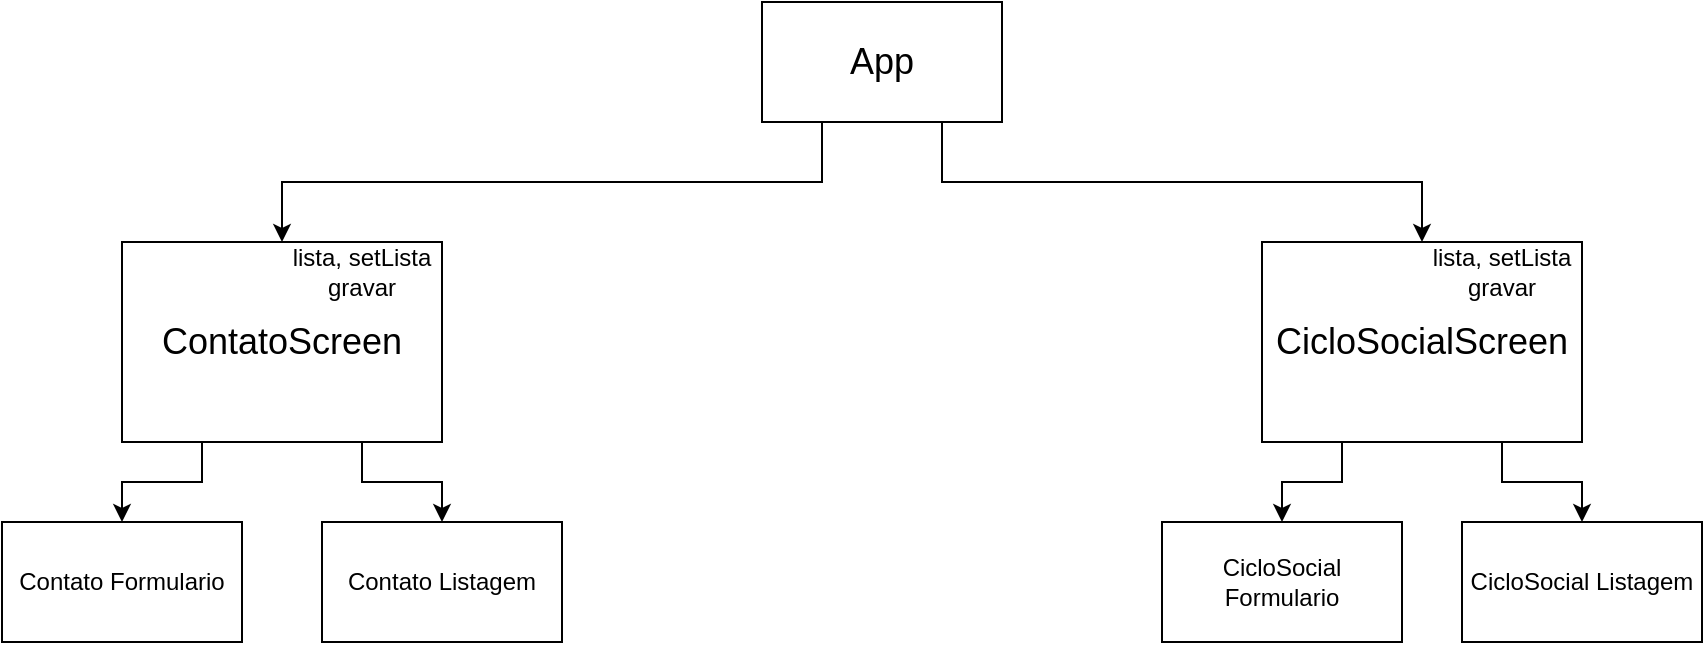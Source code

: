 <mxfile version="26.1.0">
  <diagram name="Página-1" id="b3xxFb-RGqt2A3ZEpIzG">
    <mxGraphModel dx="1290" dy="611" grid="1" gridSize="10" guides="1" tooltips="1" connect="1" arrows="1" fold="1" page="1" pageScale="1" pageWidth="827" pageHeight="1169" math="0" shadow="0">
      <root>
        <mxCell id="0" />
        <mxCell id="1" parent="0" />
        <mxCell id="s-oVyR86zMquiQ0DpUxO-8" style="edgeStyle=orthogonalEdgeStyle;rounded=0;orthogonalLoop=1;jettySize=auto;html=1;exitX=0.25;exitY=1;exitDx=0;exitDy=0;entryX=0.5;entryY=0;entryDx=0;entryDy=0;" edge="1" parent="1" source="s-oVyR86zMquiQ0DpUxO-1" target="s-oVyR86zMquiQ0DpUxO-2">
          <mxGeometry relative="1" as="geometry" />
        </mxCell>
        <mxCell id="s-oVyR86zMquiQ0DpUxO-9" style="edgeStyle=orthogonalEdgeStyle;rounded=0;orthogonalLoop=1;jettySize=auto;html=1;exitX=0.75;exitY=1;exitDx=0;exitDy=0;entryX=0.5;entryY=0;entryDx=0;entryDy=0;" edge="1" parent="1" source="s-oVyR86zMquiQ0DpUxO-1" target="s-oVyR86zMquiQ0DpUxO-3">
          <mxGeometry relative="1" as="geometry" />
        </mxCell>
        <mxCell id="s-oVyR86zMquiQ0DpUxO-1" value="&lt;font style=&quot;font-size: 18px;&quot;&gt;App&lt;/font&gt;" style="rounded=0;whiteSpace=wrap;html=1;" vertex="1" parent="1">
          <mxGeometry x="380" width="120" height="60" as="geometry" />
        </mxCell>
        <mxCell id="s-oVyR86zMquiQ0DpUxO-6" style="edgeStyle=orthogonalEdgeStyle;rounded=0;orthogonalLoop=1;jettySize=auto;html=1;exitX=0.25;exitY=1;exitDx=0;exitDy=0;entryX=0.5;entryY=0;entryDx=0;entryDy=0;" edge="1" parent="1" source="s-oVyR86zMquiQ0DpUxO-2" target="s-oVyR86zMquiQ0DpUxO-4">
          <mxGeometry relative="1" as="geometry" />
        </mxCell>
        <mxCell id="s-oVyR86zMquiQ0DpUxO-7" style="edgeStyle=orthogonalEdgeStyle;rounded=0;orthogonalLoop=1;jettySize=auto;html=1;exitX=0.75;exitY=1;exitDx=0;exitDy=0;entryX=0.5;entryY=0;entryDx=0;entryDy=0;" edge="1" parent="1" source="s-oVyR86zMquiQ0DpUxO-2" target="s-oVyR86zMquiQ0DpUxO-5">
          <mxGeometry relative="1" as="geometry" />
        </mxCell>
        <mxCell id="s-oVyR86zMquiQ0DpUxO-2" value="&lt;font style=&quot;font-size: 18px;&quot;&gt;ContatoScreen&lt;/font&gt;" style="rounded=0;whiteSpace=wrap;html=1;" vertex="1" parent="1">
          <mxGeometry x="60" y="120" width="160" height="100" as="geometry" />
        </mxCell>
        <mxCell id="s-oVyR86zMquiQ0DpUxO-13" style="edgeStyle=orthogonalEdgeStyle;rounded=0;orthogonalLoop=1;jettySize=auto;html=1;exitX=0.25;exitY=1;exitDx=0;exitDy=0;entryX=0.5;entryY=0;entryDx=0;entryDy=0;" edge="1" parent="1" source="s-oVyR86zMquiQ0DpUxO-3" target="s-oVyR86zMquiQ0DpUxO-10">
          <mxGeometry relative="1" as="geometry" />
        </mxCell>
        <mxCell id="s-oVyR86zMquiQ0DpUxO-14" style="edgeStyle=orthogonalEdgeStyle;rounded=0;orthogonalLoop=1;jettySize=auto;html=1;exitX=0.75;exitY=1;exitDx=0;exitDy=0;entryX=0.5;entryY=0;entryDx=0;entryDy=0;" edge="1" parent="1" source="s-oVyR86zMquiQ0DpUxO-3" target="s-oVyR86zMquiQ0DpUxO-12">
          <mxGeometry relative="1" as="geometry" />
        </mxCell>
        <mxCell id="s-oVyR86zMquiQ0DpUxO-3" value="&lt;font style=&quot;font-size: 18px;&quot;&gt;CicloSocialScreen&lt;/font&gt;" style="rounded=0;whiteSpace=wrap;html=1;" vertex="1" parent="1">
          <mxGeometry x="630" y="120" width="160" height="100" as="geometry" />
        </mxCell>
        <mxCell id="s-oVyR86zMquiQ0DpUxO-4" value="Contato Formulario" style="rounded=0;whiteSpace=wrap;html=1;" vertex="1" parent="1">
          <mxGeometry y="260" width="120" height="60" as="geometry" />
        </mxCell>
        <mxCell id="s-oVyR86zMquiQ0DpUxO-5" value="Contato Listagem" style="rounded=0;whiteSpace=wrap;html=1;" vertex="1" parent="1">
          <mxGeometry x="160" y="260" width="120" height="60" as="geometry" />
        </mxCell>
        <mxCell id="s-oVyR86zMquiQ0DpUxO-10" value="CicloSocial Formulario" style="rounded=0;whiteSpace=wrap;html=1;" vertex="1" parent="1">
          <mxGeometry x="580" y="260" width="120" height="60" as="geometry" />
        </mxCell>
        <mxCell id="s-oVyR86zMquiQ0DpUxO-12" value="CicloSocial Listagem" style="rounded=0;whiteSpace=wrap;html=1;" vertex="1" parent="1">
          <mxGeometry x="730" y="260" width="120" height="60" as="geometry" />
        </mxCell>
        <mxCell id="s-oVyR86zMquiQ0DpUxO-15" value="lista, setLista&lt;div&gt;gravar&lt;/div&gt;" style="text;html=1;align=center;verticalAlign=middle;whiteSpace=wrap;rounded=0;" vertex="1" parent="1">
          <mxGeometry x="120" y="120" width="120" height="30" as="geometry" />
        </mxCell>
        <mxCell id="s-oVyR86zMquiQ0DpUxO-17" value="lista, setLista&lt;div&gt;gravar&lt;/div&gt;" style="text;html=1;align=center;verticalAlign=middle;whiteSpace=wrap;rounded=0;" vertex="1" parent="1">
          <mxGeometry x="690" y="120" width="120" height="30" as="geometry" />
        </mxCell>
      </root>
    </mxGraphModel>
  </diagram>
</mxfile>
